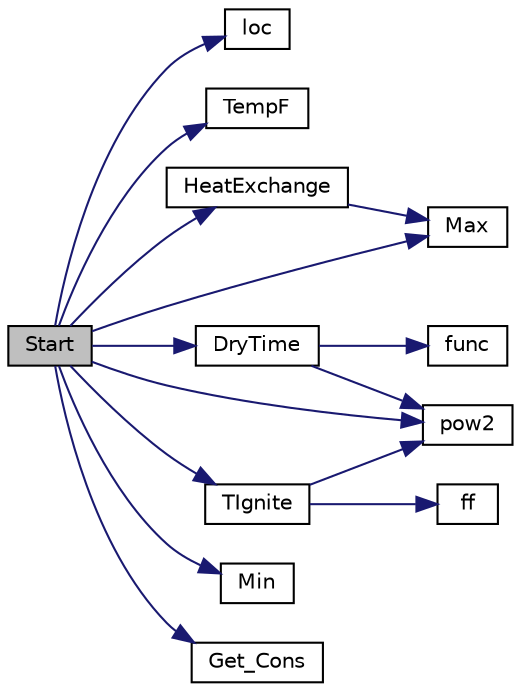digraph "Start"
{
  edge [fontname="Helvetica",fontsize="10",labelfontname="Helvetica",labelfontsize="10"];
  node [fontname="Helvetica",fontsize="10",shape=record];
  rankdir="LR";
  Node1 [label="Start",height=0.2,width=0.4,color="black", fillcolor="grey75", style="filled", fontcolor="black"];
  Node1 -> Node2 [color="midnightblue",fontsize="10",style="solid",fontname="Helvetica"];
  Node2 [label="loc",height=0.2,width=0.4,color="black", fillcolor="white", style="filled",URL="$bur__brn_8c.html#a3c8b7f0fcc184328ecbdff756e8bb21a"];
  Node1 -> Node3 [color="midnightblue",fontsize="10",style="solid",fontname="Helvetica"];
  Node3 [label="TempF",height=0.2,width=0.4,color="black", fillcolor="white", style="filled",URL="$bur__brn_8c.html#a504f4cbfcd0a016af013c37922881c36"];
  Node1 -> Node4 [color="midnightblue",fontsize="10",style="solid",fontname="Helvetica"];
  Node4 [label="HeatExchange",height=0.2,width=0.4,color="black", fillcolor="white", style="filled",URL="$bur__brn_8c.html#a006c3d4573fe3e3c2c7f67a12f8355ef"];
  Node4 -> Node5 [color="midnightblue",fontsize="10",style="solid",fontname="Helvetica"];
  Node5 [label="Max",height=0.2,width=0.4,color="black", fillcolor="white", style="filled",URL="$bur__brn_8c.html#a0037c55efa9a8b83966af3da8b1e9abf"];
  Node1 -> Node6 [color="midnightblue",fontsize="10",style="solid",fontname="Helvetica"];
  Node6 [label="DryTime",height=0.2,width=0.4,color="black", fillcolor="white", style="filled",URL="$bur__brn_8c.html#ae7ca47822caaac872f0dd0b8151fcec3"];
  Node6 -> Node7 [color="midnightblue",fontsize="10",style="solid",fontname="Helvetica"];
  Node7 [label="func",height=0.2,width=0.4,color="black", fillcolor="white", style="filled",URL="$bur__brn_8c.html#a953d8bd7000bd606685e6dabfc02e52a"];
  Node6 -> Node8 [color="midnightblue",fontsize="10",style="solid",fontname="Helvetica"];
  Node8 [label="pow2",height=0.2,width=0.4,color="black", fillcolor="white", style="filled",URL="$bur__brn_8c.html#af1264880bf4b0941f3855bd7d5cbf1aa"];
  Node1 -> Node8 [color="midnightblue",fontsize="10",style="solid",fontname="Helvetica"];
  Node1 -> Node5 [color="midnightblue",fontsize="10",style="solid",fontname="Helvetica"];
  Node1 -> Node9 [color="midnightblue",fontsize="10",style="solid",fontname="Helvetica"];
  Node9 [label="TIgnite",height=0.2,width=0.4,color="black", fillcolor="white", style="filled",URL="$bur__brn_8c.html#a8c5a8e5847fb5f3d86d7d628e6d984a5"];
  Node9 -> Node10 [color="midnightblue",fontsize="10",style="solid",fontname="Helvetica"];
  Node10 [label="ff",height=0.2,width=0.4,color="black", fillcolor="white", style="filled",URL="$bur__brn_8c.html#a2d9de390e0eb72f263bb065db39a0115"];
  Node9 -> Node8 [color="midnightblue",fontsize="10",style="solid",fontname="Helvetica"];
  Node1 -> Node11 [color="midnightblue",fontsize="10",style="solid",fontname="Helvetica"];
  Node11 [label="Min",height=0.2,width=0.4,color="black", fillcolor="white", style="filled",URL="$bur__brn_8c.html#a0e70cfda35b505c318014730ce6ec883"];
  Node1 -> Node12 [color="midnightblue",fontsize="10",style="solid",fontname="Helvetica"];
  Node12 [label="Get_Cons",height=0.2,width=0.4,color="black", fillcolor="white", style="filled",URL="$bur__brn_8c.html#a72ad8a53c5a551c2ea5e4126b1b1c6bc"];
}
